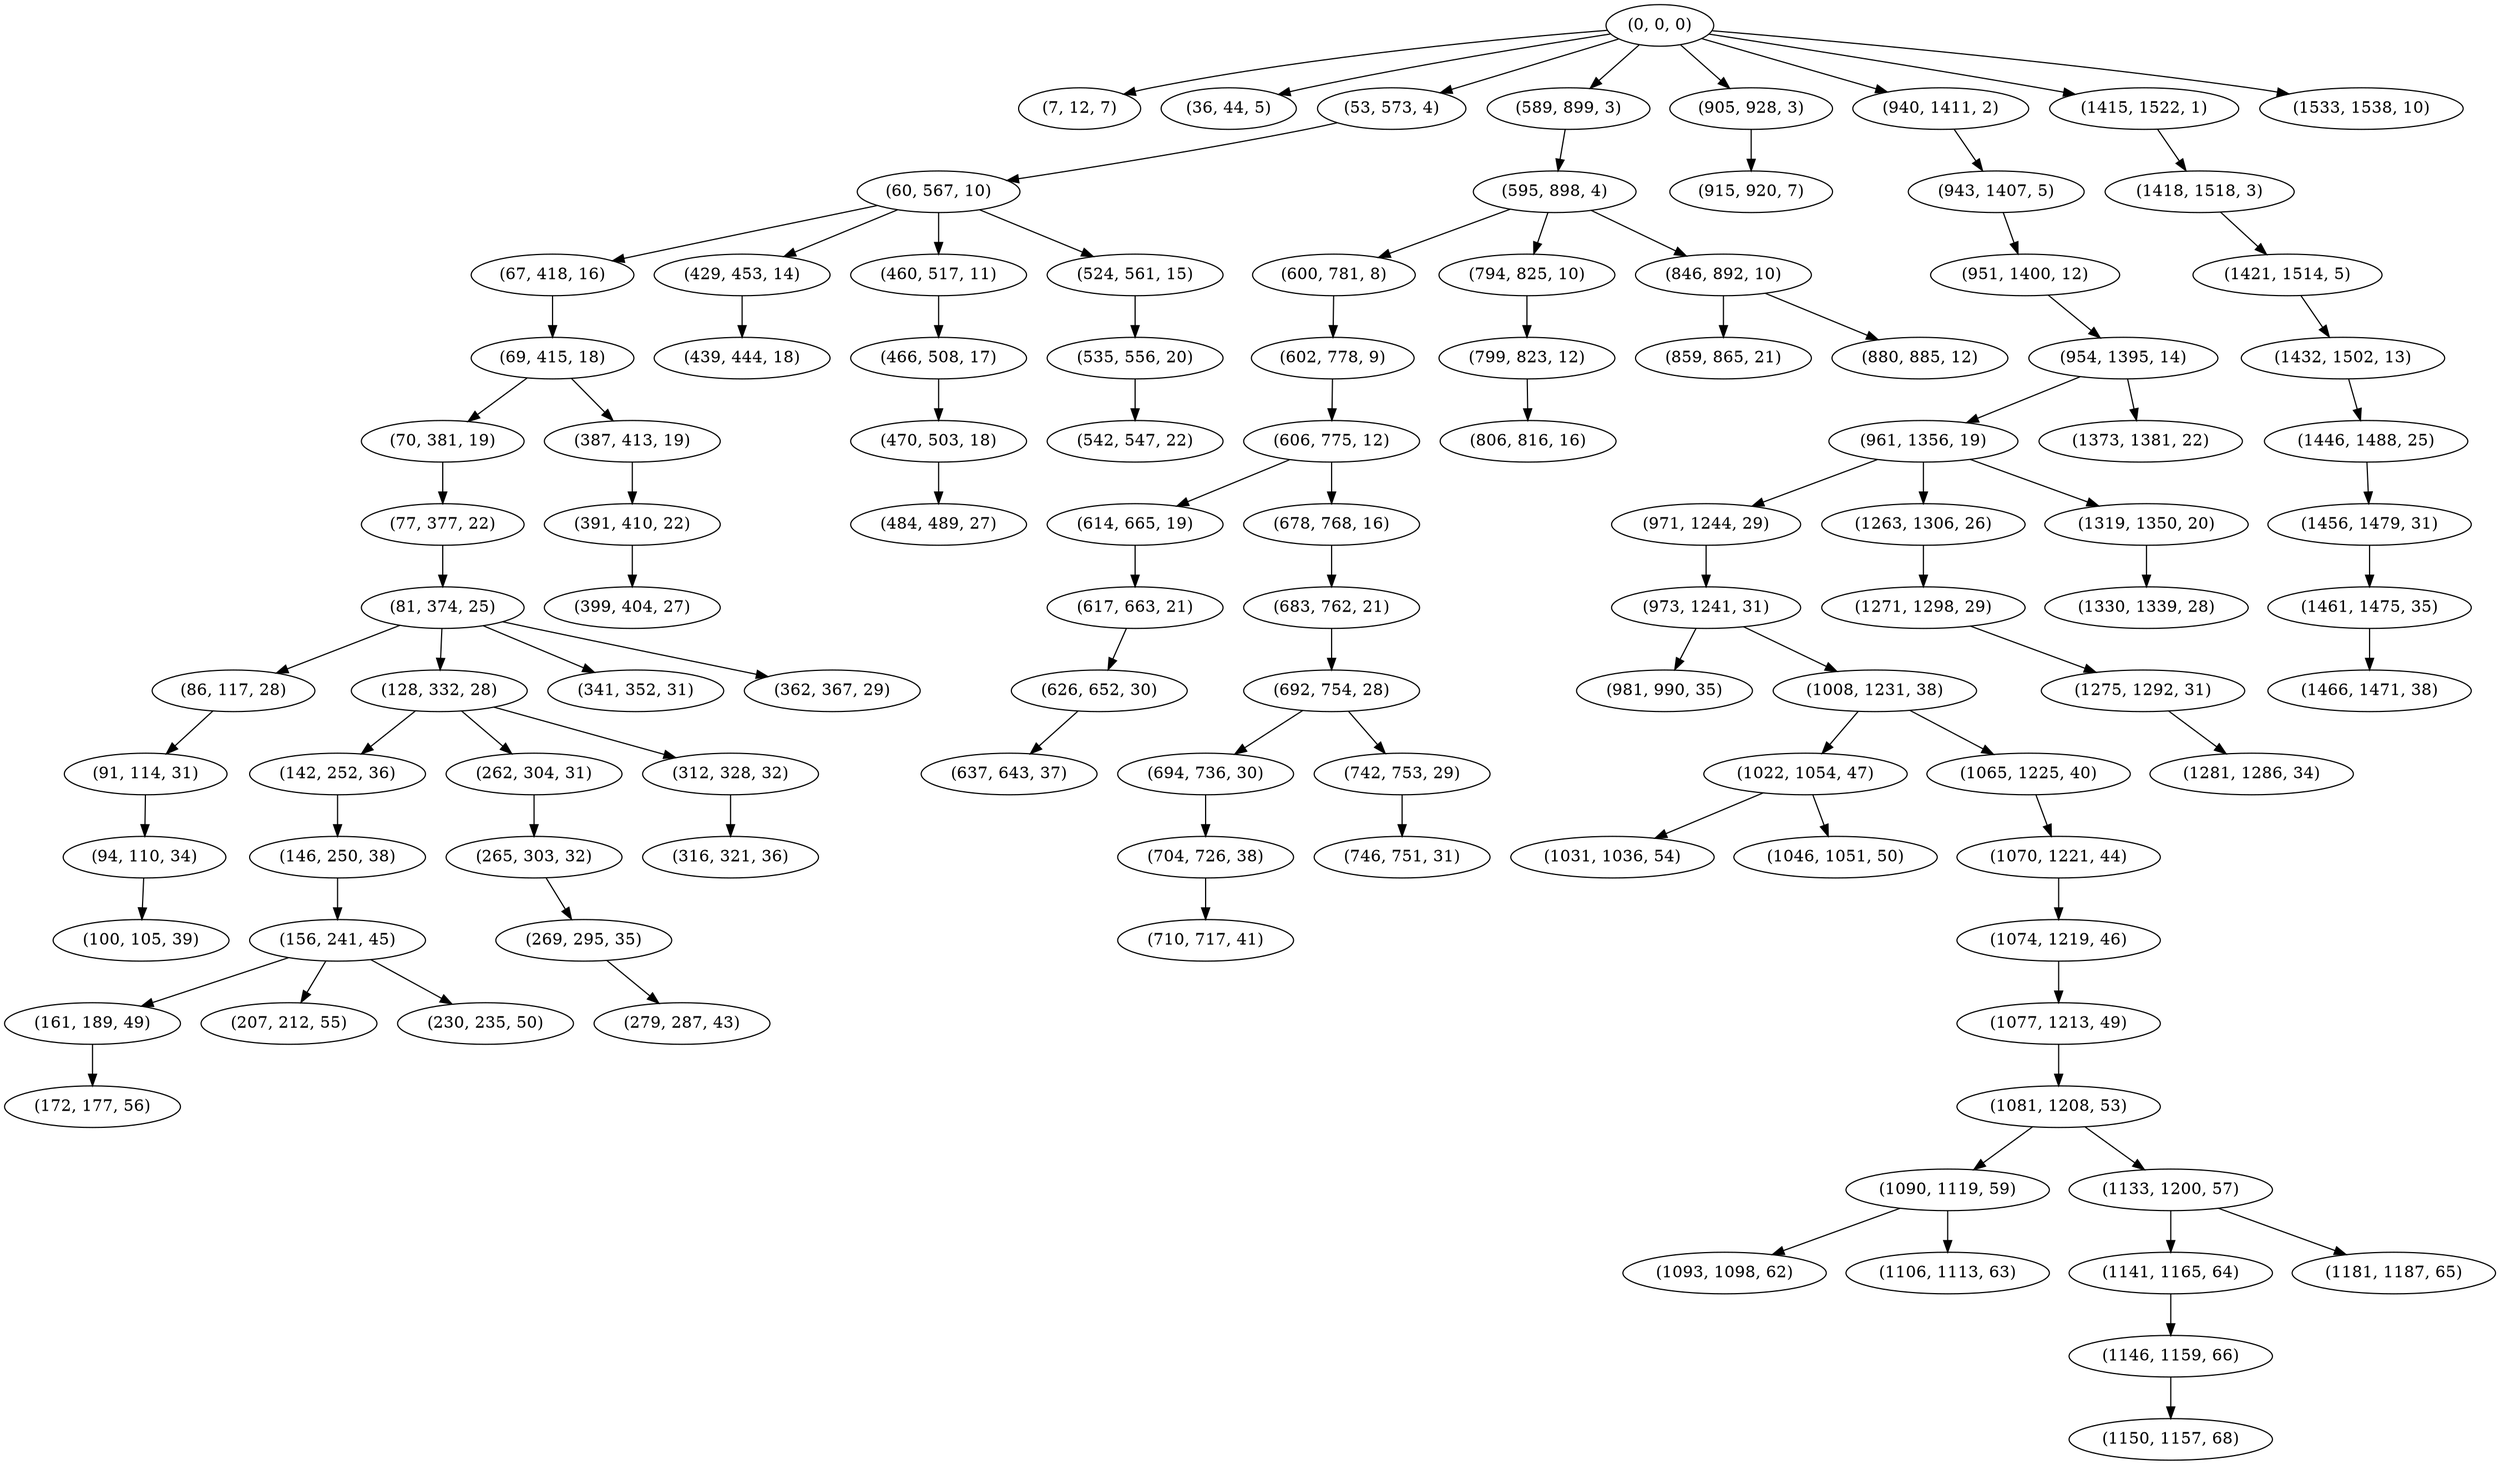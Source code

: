 digraph tree {
    "(0, 0, 0)";
    "(7, 12, 7)";
    "(36, 44, 5)";
    "(53, 573, 4)";
    "(60, 567, 10)";
    "(67, 418, 16)";
    "(69, 415, 18)";
    "(70, 381, 19)";
    "(77, 377, 22)";
    "(81, 374, 25)";
    "(86, 117, 28)";
    "(91, 114, 31)";
    "(94, 110, 34)";
    "(100, 105, 39)";
    "(128, 332, 28)";
    "(142, 252, 36)";
    "(146, 250, 38)";
    "(156, 241, 45)";
    "(161, 189, 49)";
    "(172, 177, 56)";
    "(207, 212, 55)";
    "(230, 235, 50)";
    "(262, 304, 31)";
    "(265, 303, 32)";
    "(269, 295, 35)";
    "(279, 287, 43)";
    "(312, 328, 32)";
    "(316, 321, 36)";
    "(341, 352, 31)";
    "(362, 367, 29)";
    "(387, 413, 19)";
    "(391, 410, 22)";
    "(399, 404, 27)";
    "(429, 453, 14)";
    "(439, 444, 18)";
    "(460, 517, 11)";
    "(466, 508, 17)";
    "(470, 503, 18)";
    "(484, 489, 27)";
    "(524, 561, 15)";
    "(535, 556, 20)";
    "(542, 547, 22)";
    "(589, 899, 3)";
    "(595, 898, 4)";
    "(600, 781, 8)";
    "(602, 778, 9)";
    "(606, 775, 12)";
    "(614, 665, 19)";
    "(617, 663, 21)";
    "(626, 652, 30)";
    "(637, 643, 37)";
    "(678, 768, 16)";
    "(683, 762, 21)";
    "(692, 754, 28)";
    "(694, 736, 30)";
    "(704, 726, 38)";
    "(710, 717, 41)";
    "(742, 753, 29)";
    "(746, 751, 31)";
    "(794, 825, 10)";
    "(799, 823, 12)";
    "(806, 816, 16)";
    "(846, 892, 10)";
    "(859, 865, 21)";
    "(880, 885, 12)";
    "(905, 928, 3)";
    "(915, 920, 7)";
    "(940, 1411, 2)";
    "(943, 1407, 5)";
    "(951, 1400, 12)";
    "(954, 1395, 14)";
    "(961, 1356, 19)";
    "(971, 1244, 29)";
    "(973, 1241, 31)";
    "(981, 990, 35)";
    "(1008, 1231, 38)";
    "(1022, 1054, 47)";
    "(1031, 1036, 54)";
    "(1046, 1051, 50)";
    "(1065, 1225, 40)";
    "(1070, 1221, 44)";
    "(1074, 1219, 46)";
    "(1077, 1213, 49)";
    "(1081, 1208, 53)";
    "(1090, 1119, 59)";
    "(1093, 1098, 62)";
    "(1106, 1113, 63)";
    "(1133, 1200, 57)";
    "(1141, 1165, 64)";
    "(1146, 1159, 66)";
    "(1150, 1157, 68)";
    "(1181, 1187, 65)";
    "(1263, 1306, 26)";
    "(1271, 1298, 29)";
    "(1275, 1292, 31)";
    "(1281, 1286, 34)";
    "(1319, 1350, 20)";
    "(1330, 1339, 28)";
    "(1373, 1381, 22)";
    "(1415, 1522, 1)";
    "(1418, 1518, 3)";
    "(1421, 1514, 5)";
    "(1432, 1502, 13)";
    "(1446, 1488, 25)";
    "(1456, 1479, 31)";
    "(1461, 1475, 35)";
    "(1466, 1471, 38)";
    "(1533, 1538, 10)";
    "(0, 0, 0)" -> "(7, 12, 7)";
    "(0, 0, 0)" -> "(36, 44, 5)";
    "(0, 0, 0)" -> "(53, 573, 4)";
    "(0, 0, 0)" -> "(589, 899, 3)";
    "(0, 0, 0)" -> "(905, 928, 3)";
    "(0, 0, 0)" -> "(940, 1411, 2)";
    "(0, 0, 0)" -> "(1415, 1522, 1)";
    "(0, 0, 0)" -> "(1533, 1538, 10)";
    "(53, 573, 4)" -> "(60, 567, 10)";
    "(60, 567, 10)" -> "(67, 418, 16)";
    "(60, 567, 10)" -> "(429, 453, 14)";
    "(60, 567, 10)" -> "(460, 517, 11)";
    "(60, 567, 10)" -> "(524, 561, 15)";
    "(67, 418, 16)" -> "(69, 415, 18)";
    "(69, 415, 18)" -> "(70, 381, 19)";
    "(69, 415, 18)" -> "(387, 413, 19)";
    "(70, 381, 19)" -> "(77, 377, 22)";
    "(77, 377, 22)" -> "(81, 374, 25)";
    "(81, 374, 25)" -> "(86, 117, 28)";
    "(81, 374, 25)" -> "(128, 332, 28)";
    "(81, 374, 25)" -> "(341, 352, 31)";
    "(81, 374, 25)" -> "(362, 367, 29)";
    "(86, 117, 28)" -> "(91, 114, 31)";
    "(91, 114, 31)" -> "(94, 110, 34)";
    "(94, 110, 34)" -> "(100, 105, 39)";
    "(128, 332, 28)" -> "(142, 252, 36)";
    "(128, 332, 28)" -> "(262, 304, 31)";
    "(128, 332, 28)" -> "(312, 328, 32)";
    "(142, 252, 36)" -> "(146, 250, 38)";
    "(146, 250, 38)" -> "(156, 241, 45)";
    "(156, 241, 45)" -> "(161, 189, 49)";
    "(156, 241, 45)" -> "(207, 212, 55)";
    "(156, 241, 45)" -> "(230, 235, 50)";
    "(161, 189, 49)" -> "(172, 177, 56)";
    "(262, 304, 31)" -> "(265, 303, 32)";
    "(265, 303, 32)" -> "(269, 295, 35)";
    "(269, 295, 35)" -> "(279, 287, 43)";
    "(312, 328, 32)" -> "(316, 321, 36)";
    "(387, 413, 19)" -> "(391, 410, 22)";
    "(391, 410, 22)" -> "(399, 404, 27)";
    "(429, 453, 14)" -> "(439, 444, 18)";
    "(460, 517, 11)" -> "(466, 508, 17)";
    "(466, 508, 17)" -> "(470, 503, 18)";
    "(470, 503, 18)" -> "(484, 489, 27)";
    "(524, 561, 15)" -> "(535, 556, 20)";
    "(535, 556, 20)" -> "(542, 547, 22)";
    "(589, 899, 3)" -> "(595, 898, 4)";
    "(595, 898, 4)" -> "(600, 781, 8)";
    "(595, 898, 4)" -> "(794, 825, 10)";
    "(595, 898, 4)" -> "(846, 892, 10)";
    "(600, 781, 8)" -> "(602, 778, 9)";
    "(602, 778, 9)" -> "(606, 775, 12)";
    "(606, 775, 12)" -> "(614, 665, 19)";
    "(606, 775, 12)" -> "(678, 768, 16)";
    "(614, 665, 19)" -> "(617, 663, 21)";
    "(617, 663, 21)" -> "(626, 652, 30)";
    "(626, 652, 30)" -> "(637, 643, 37)";
    "(678, 768, 16)" -> "(683, 762, 21)";
    "(683, 762, 21)" -> "(692, 754, 28)";
    "(692, 754, 28)" -> "(694, 736, 30)";
    "(692, 754, 28)" -> "(742, 753, 29)";
    "(694, 736, 30)" -> "(704, 726, 38)";
    "(704, 726, 38)" -> "(710, 717, 41)";
    "(742, 753, 29)" -> "(746, 751, 31)";
    "(794, 825, 10)" -> "(799, 823, 12)";
    "(799, 823, 12)" -> "(806, 816, 16)";
    "(846, 892, 10)" -> "(859, 865, 21)";
    "(846, 892, 10)" -> "(880, 885, 12)";
    "(905, 928, 3)" -> "(915, 920, 7)";
    "(940, 1411, 2)" -> "(943, 1407, 5)";
    "(943, 1407, 5)" -> "(951, 1400, 12)";
    "(951, 1400, 12)" -> "(954, 1395, 14)";
    "(954, 1395, 14)" -> "(961, 1356, 19)";
    "(954, 1395, 14)" -> "(1373, 1381, 22)";
    "(961, 1356, 19)" -> "(971, 1244, 29)";
    "(961, 1356, 19)" -> "(1263, 1306, 26)";
    "(961, 1356, 19)" -> "(1319, 1350, 20)";
    "(971, 1244, 29)" -> "(973, 1241, 31)";
    "(973, 1241, 31)" -> "(981, 990, 35)";
    "(973, 1241, 31)" -> "(1008, 1231, 38)";
    "(1008, 1231, 38)" -> "(1022, 1054, 47)";
    "(1008, 1231, 38)" -> "(1065, 1225, 40)";
    "(1022, 1054, 47)" -> "(1031, 1036, 54)";
    "(1022, 1054, 47)" -> "(1046, 1051, 50)";
    "(1065, 1225, 40)" -> "(1070, 1221, 44)";
    "(1070, 1221, 44)" -> "(1074, 1219, 46)";
    "(1074, 1219, 46)" -> "(1077, 1213, 49)";
    "(1077, 1213, 49)" -> "(1081, 1208, 53)";
    "(1081, 1208, 53)" -> "(1090, 1119, 59)";
    "(1081, 1208, 53)" -> "(1133, 1200, 57)";
    "(1090, 1119, 59)" -> "(1093, 1098, 62)";
    "(1090, 1119, 59)" -> "(1106, 1113, 63)";
    "(1133, 1200, 57)" -> "(1141, 1165, 64)";
    "(1133, 1200, 57)" -> "(1181, 1187, 65)";
    "(1141, 1165, 64)" -> "(1146, 1159, 66)";
    "(1146, 1159, 66)" -> "(1150, 1157, 68)";
    "(1263, 1306, 26)" -> "(1271, 1298, 29)";
    "(1271, 1298, 29)" -> "(1275, 1292, 31)";
    "(1275, 1292, 31)" -> "(1281, 1286, 34)";
    "(1319, 1350, 20)" -> "(1330, 1339, 28)";
    "(1415, 1522, 1)" -> "(1418, 1518, 3)";
    "(1418, 1518, 3)" -> "(1421, 1514, 5)";
    "(1421, 1514, 5)" -> "(1432, 1502, 13)";
    "(1432, 1502, 13)" -> "(1446, 1488, 25)";
    "(1446, 1488, 25)" -> "(1456, 1479, 31)";
    "(1456, 1479, 31)" -> "(1461, 1475, 35)";
    "(1461, 1475, 35)" -> "(1466, 1471, 38)";
}
